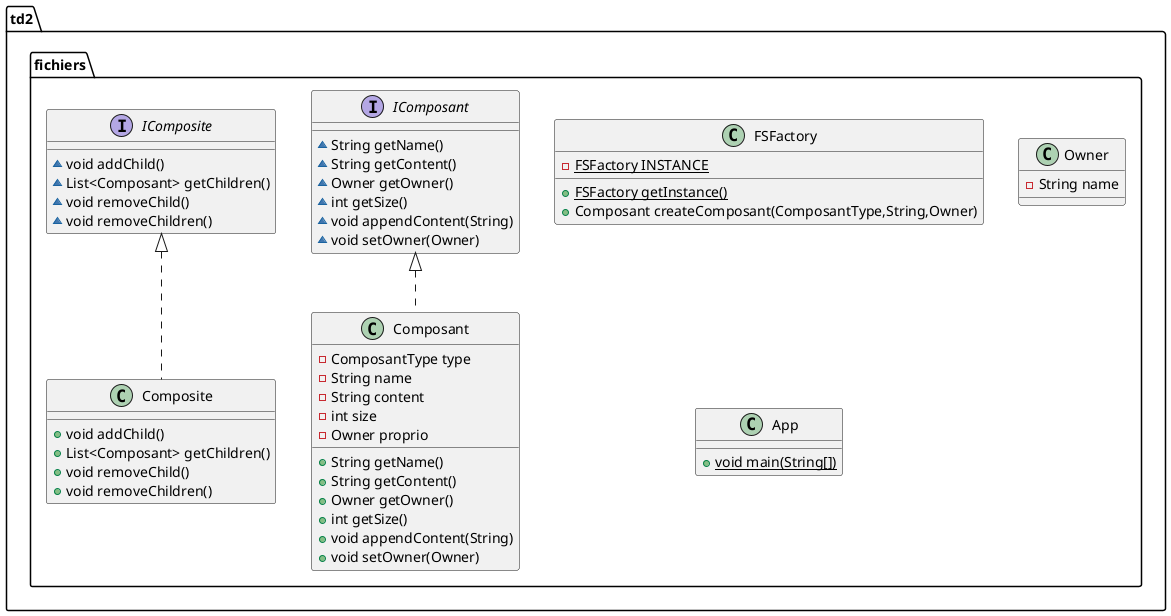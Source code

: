 @startuml
interface td2.fichiers.IComposant {
~ String getName()
~ String getContent()
~ Owner getOwner()
~ int getSize()
~ void appendContent(String)
~ void setOwner(Owner)
}
class td2.fichiers.Composant {
- ComposantType type
- String name
- String content
- int size
- Owner proprio
+ String getName()
+ String getContent()
+ Owner getOwner()
+ int getSize()
+ void appendContent(String)
+ void setOwner(Owner)
}
class td2.fichiers.Composite {
+ void addChild()
+ List<Composant> getChildren()
+ void removeChild()
+ void removeChildren()
}
interface td2.fichiers.IComposite {
~ void addChild()
~ List<Composant> getChildren()
~ void removeChild()
~ void removeChildren()
}
class td2.fichiers.FSFactory {
- {static} FSFactory INSTANCE
+ {static} FSFactory getInstance()
+ Composant createComposant(ComposantType,String,Owner)
}
class td2.fichiers.Owner {
- String name
}
class td2.fichiers.App {
+ {static} void main(String[])
}


td2.fichiers.IComposant <|.. td2.fichiers.Composant
td2.fichiers.IComposite <|.. td2.fichiers.Composite
@enduml